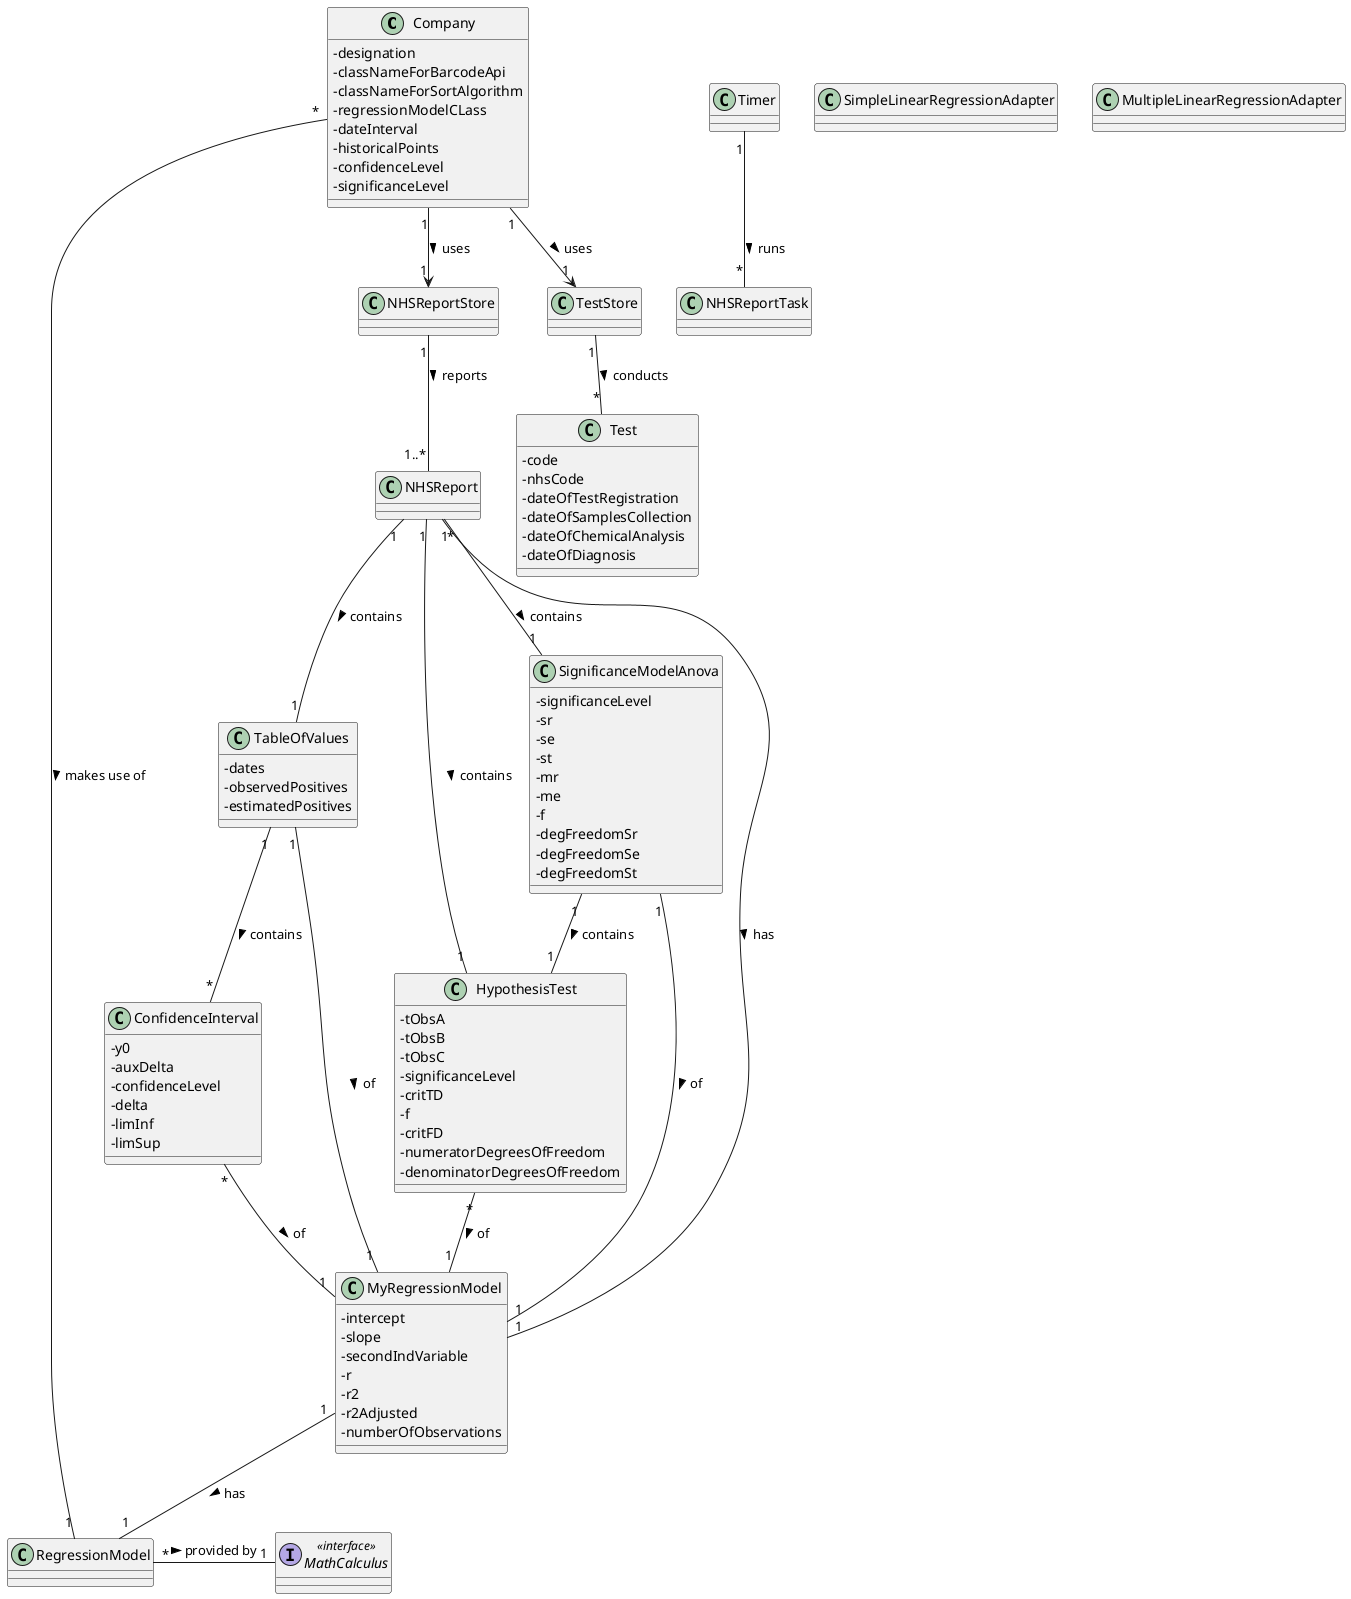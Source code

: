 @startuml

skinparam classAttributeIconSize 0

class Company {
-designation
-classNameForBarcodeApi
-classNameForSortAlgorithm
-regressionModelCLass
-dateInterval
-historicalPoints
-confidenceLevel
-significanceLevel
}

class NHSReport {}

class RegressionModel {}

class HypothesisTest {
-tObsA
-tObsB
-tObsC
-significanceLevel
-critTD
-f
-critFD
-numeratorDegreesOfFreedom
-denominatorDegreesOfFreedom
}

class SignificanceModelAnova {
-significanceLevel
-sr
-se
-st
-mr
-me
-f
-degFreedomSr
-degFreedomSe
-degFreedomSt
}

class TableOfValues {
-dates
-observedPositives
-estimatedPositives
}

class ConfidenceInterval {
-y0
-auxDelta
-confidenceLevel
-delta
-limInf
-limSup
}

class Timer {}

class NHSReportStore {}

class TestStore {}

class SimpleLinearRegressionAdapter {}

class MultipleLinearRegressionAdapter {}

class RegressionModel {}

class NHSReportTask {}

class MyRegressionModel {
-intercept
-slope
-secondIndVariable
-r
-r2
-r2Adjusted
-numberOfObservations
}

interface MathCalculus <<interface>> {}

class Test{
- code
- nhsCode
- dateOfTestRegistration
- dateOfSamplesCollection
- dateOfChemicalAnalysis
- dateOfDiagnosis
}
/'O CONTROLLER É A APP STARTUP'/
/'COLOCAR TIMER'/

/'Timer "1" -- "*" NHSReport : schedules >'/
/'Company "1" -- "1..*" NHSReport : reports >'/
/'Company "1" -- "1" Timer : knows >'/
NHSReport "*" -- "1" MyRegressionModel : has >
NHSReport "1" -- "1" HypothesisTest : contains >
NHSReport "1" -- "1" SignificanceModelAnova : contains >
Company "*" -- "1" RegressionModel : makes use of >
HypothesisTest "*" -- "1" MyRegressionModel : of >
SignificanceModelAnova "1" -- "1" MyRegressionModel : of >
SignificanceModelAnova "1" -- "1" HypothesisTest : contains >
NHSReport "1" - "1" TableOfValues : contains >
TableOfValues "1" -- "1" MyRegressionModel : of >
TableOfValues "1" -- "*" ConfidenceInterval : contains >
ConfidenceInterval "*" -- "1" MyRegressionModel : of >
RegressionModel "*" - "1" MathCalculus : provided by >
MyRegressionModel "1" -- "1" RegressionModel : has >
Timer "1" -- "*" NHSReportTask : runs >




/'NHSReportTask ..> Company
NHSReportTask ..> TestStore
NHSReportTask ..> NHSReportStore
NHSReportTask ..> NHSReport
NHSReportTask ..> Test
NHSReportTask ..> TableOfValues
NHSReportTask ..> SignificanceModelAnova
NHSReportTask ..> ConfidenceInterval
NHSReportTask ..> HypothesisTest
NHSReportTask ..> MyRegressionModel
NHSReportTask ..> MathCalculus'/



Company "1" --> "1" TestStore : uses >
Company "1" --> "1" NHSReportStore : uses >
TestStore "1" -- "*" Test : conducts >
NHSReportStore "1" -- "1..*" NHSReport : reports >


@enduml